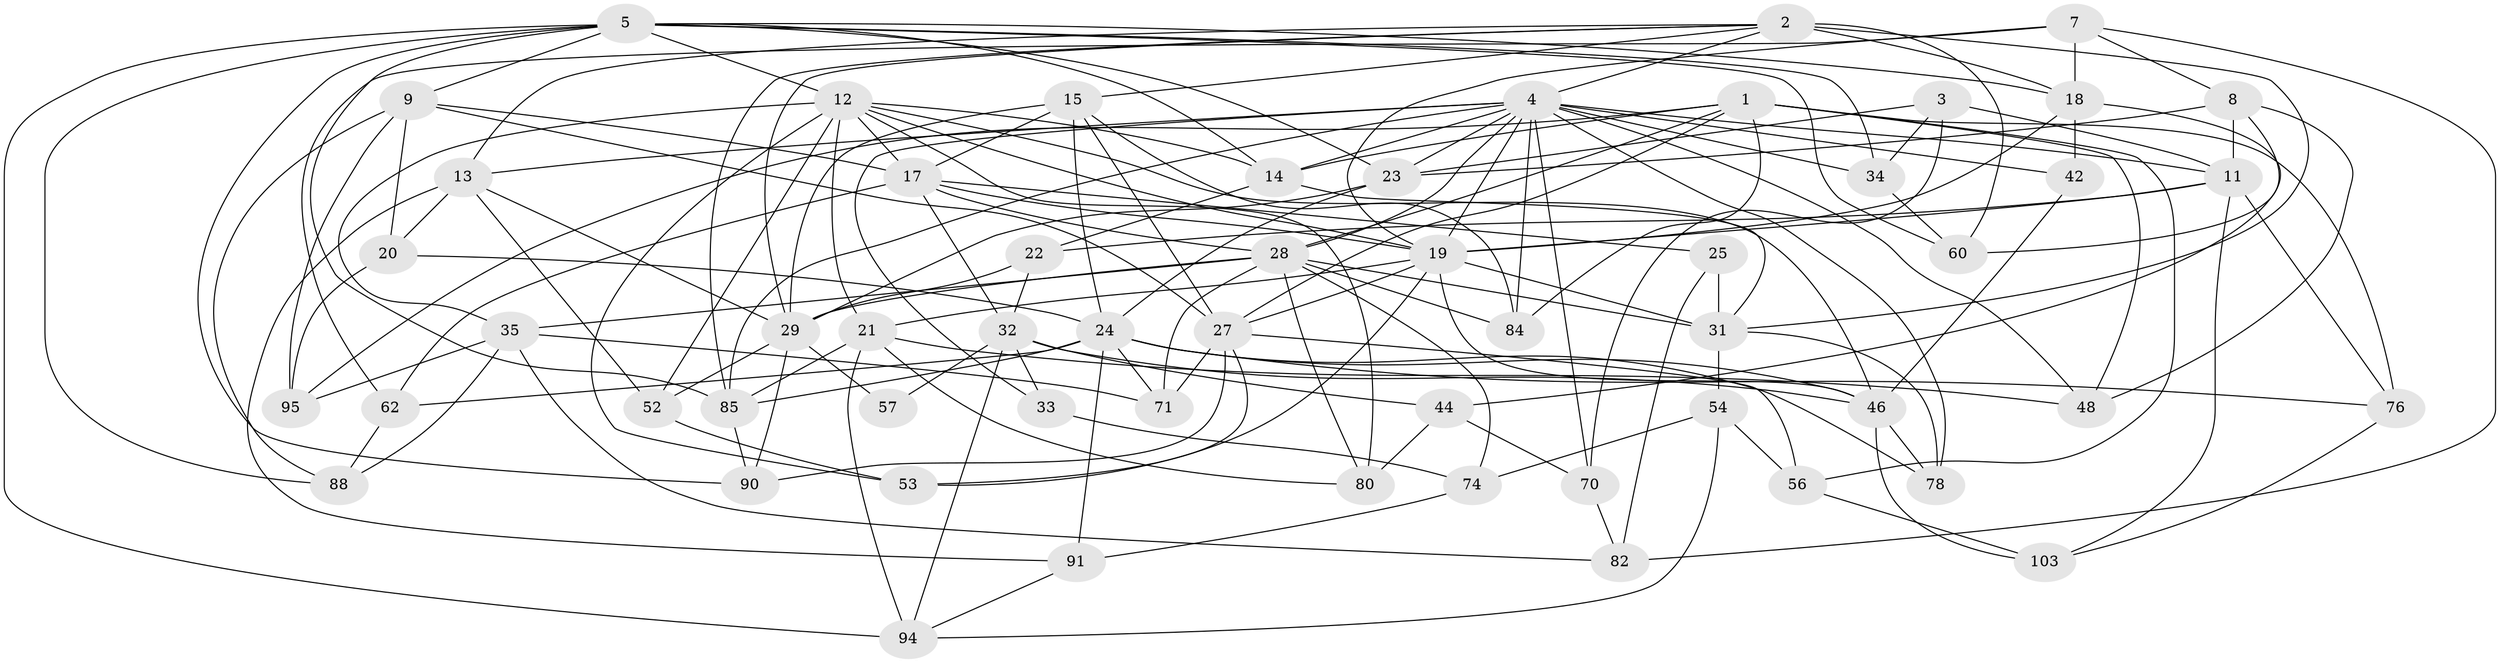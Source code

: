 // original degree distribution, {4: 1.0}
// Generated by graph-tools (version 1.1) at 2025/16/03/09/25 04:16:26]
// undirected, 56 vertices, 158 edges
graph export_dot {
graph [start="1"]
  node [color=gray90,style=filled];
  1 [super="+16"];
  2 [super="+79+101+6"];
  3;
  4 [super="+40+107+72+30"];
  5 [super="+10+86+45"];
  7 [super="+87"];
  8 [super="+38"];
  9 [super="+89"];
  11 [super="+61+83"];
  12 [super="+63+66"];
  13 [super="+65"];
  14 [super="+58"];
  15 [super="+69"];
  17 [super="+43"];
  18 [super="+51"];
  19 [super="+26+92"];
  20;
  21 [super="+81"];
  22;
  23 [super="+96"];
  24 [super="+93+102"];
  25;
  27 [super="+36"];
  28 [super="+37"];
  29 [super="+77+100"];
  31 [super="+98+68"];
  32 [super="+75+41"];
  33;
  34;
  35 [super="+64"];
  42;
  44;
  46 [super="+109+59"];
  48;
  52;
  53;
  54;
  56;
  57;
  60;
  62;
  70;
  71;
  74;
  76;
  78;
  80;
  82;
  84;
  85 [super="+99"];
  88;
  90;
  91;
  94 [super="+113"];
  95;
  103;
  1 -- 95;
  1 -- 76;
  1 -- 48;
  1 -- 84;
  1 -- 56;
  1 -- 27;
  1 -- 28;
  1 -- 14;
  2 -- 60;
  2 -- 31;
  2 -- 29;
  2 -- 18 [weight=3];
  2 -- 13;
  2 -- 85;
  2 -- 4;
  2 -- 15;
  3 -- 34;
  3 -- 70;
  3 -- 23;
  3 -- 11;
  4 -- 48;
  4 -- 42;
  4 -- 70;
  4 -- 78;
  4 -- 34;
  4 -- 11;
  4 -- 23;
  4 -- 19;
  4 -- 33 [weight=2];
  4 -- 84;
  4 -- 13;
  4 -- 14;
  4 -- 85;
  4 -- 28;
  5 -- 12;
  5 -- 60;
  5 -- 88;
  5 -- 90;
  5 -- 23;
  5 -- 94 [weight=2];
  5 -- 85;
  5 -- 34;
  5 -- 18;
  5 -- 9;
  5 -- 14;
  7 -- 18 [weight=2];
  7 -- 62;
  7 -- 8;
  7 -- 82;
  7 -- 19;
  8 -- 23;
  8 -- 60;
  8 -- 11 [weight=2];
  8 -- 48;
  9 -- 20;
  9 -- 27;
  9 -- 88;
  9 -- 17;
  9 -- 95;
  11 -- 76;
  11 -- 103;
  11 -- 22;
  11 -- 19;
  12 -- 17;
  12 -- 35;
  12 -- 53;
  12 -- 21;
  12 -- 14;
  12 -- 46;
  12 -- 80;
  12 -- 52;
  12 -- 19;
  13 -- 91;
  13 -- 20;
  13 -- 29;
  13 -- 52;
  14 -- 22;
  14 -- 31;
  15 -- 27;
  15 -- 17;
  15 -- 29;
  15 -- 24;
  15 -- 84;
  17 -- 28;
  17 -- 62;
  17 -- 32;
  17 -- 19;
  17 -- 25;
  18 -- 19;
  18 -- 42 [weight=2];
  18 -- 44;
  19 -- 53;
  19 -- 27;
  19 -- 46 [weight=2];
  19 -- 21;
  19 -- 31;
  20 -- 95;
  20 -- 24;
  21 -- 80;
  21 -- 48;
  21 -- 85;
  21 -- 94;
  22 -- 32;
  22 -- 29;
  23 -- 29;
  23 -- 24;
  24 -- 85;
  24 -- 76;
  24 -- 62;
  24 -- 91;
  24 -- 46;
  24 -- 78;
  24 -- 71;
  25 -- 82;
  25 -- 31 [weight=2];
  27 -- 71;
  27 -- 90;
  27 -- 56;
  27 -- 53;
  28 -- 71;
  28 -- 80;
  28 -- 35;
  28 -- 84;
  28 -- 74;
  28 -- 29;
  28 -- 31;
  29 -- 57 [weight=2];
  29 -- 90;
  29 -- 52;
  31 -- 78;
  31 -- 54;
  32 -- 57 [weight=2];
  32 -- 46;
  32 -- 33;
  32 -- 44;
  32 -- 94;
  33 -- 74;
  34 -- 60;
  35 -- 71;
  35 -- 88;
  35 -- 82;
  35 -- 95;
  42 -- 46;
  44 -- 70;
  44 -- 80;
  46 -- 78;
  46 -- 103;
  52 -- 53;
  54 -- 74;
  54 -- 94;
  54 -- 56;
  56 -- 103;
  62 -- 88;
  70 -- 82;
  74 -- 91;
  76 -- 103;
  85 -- 90;
  91 -- 94;
}
